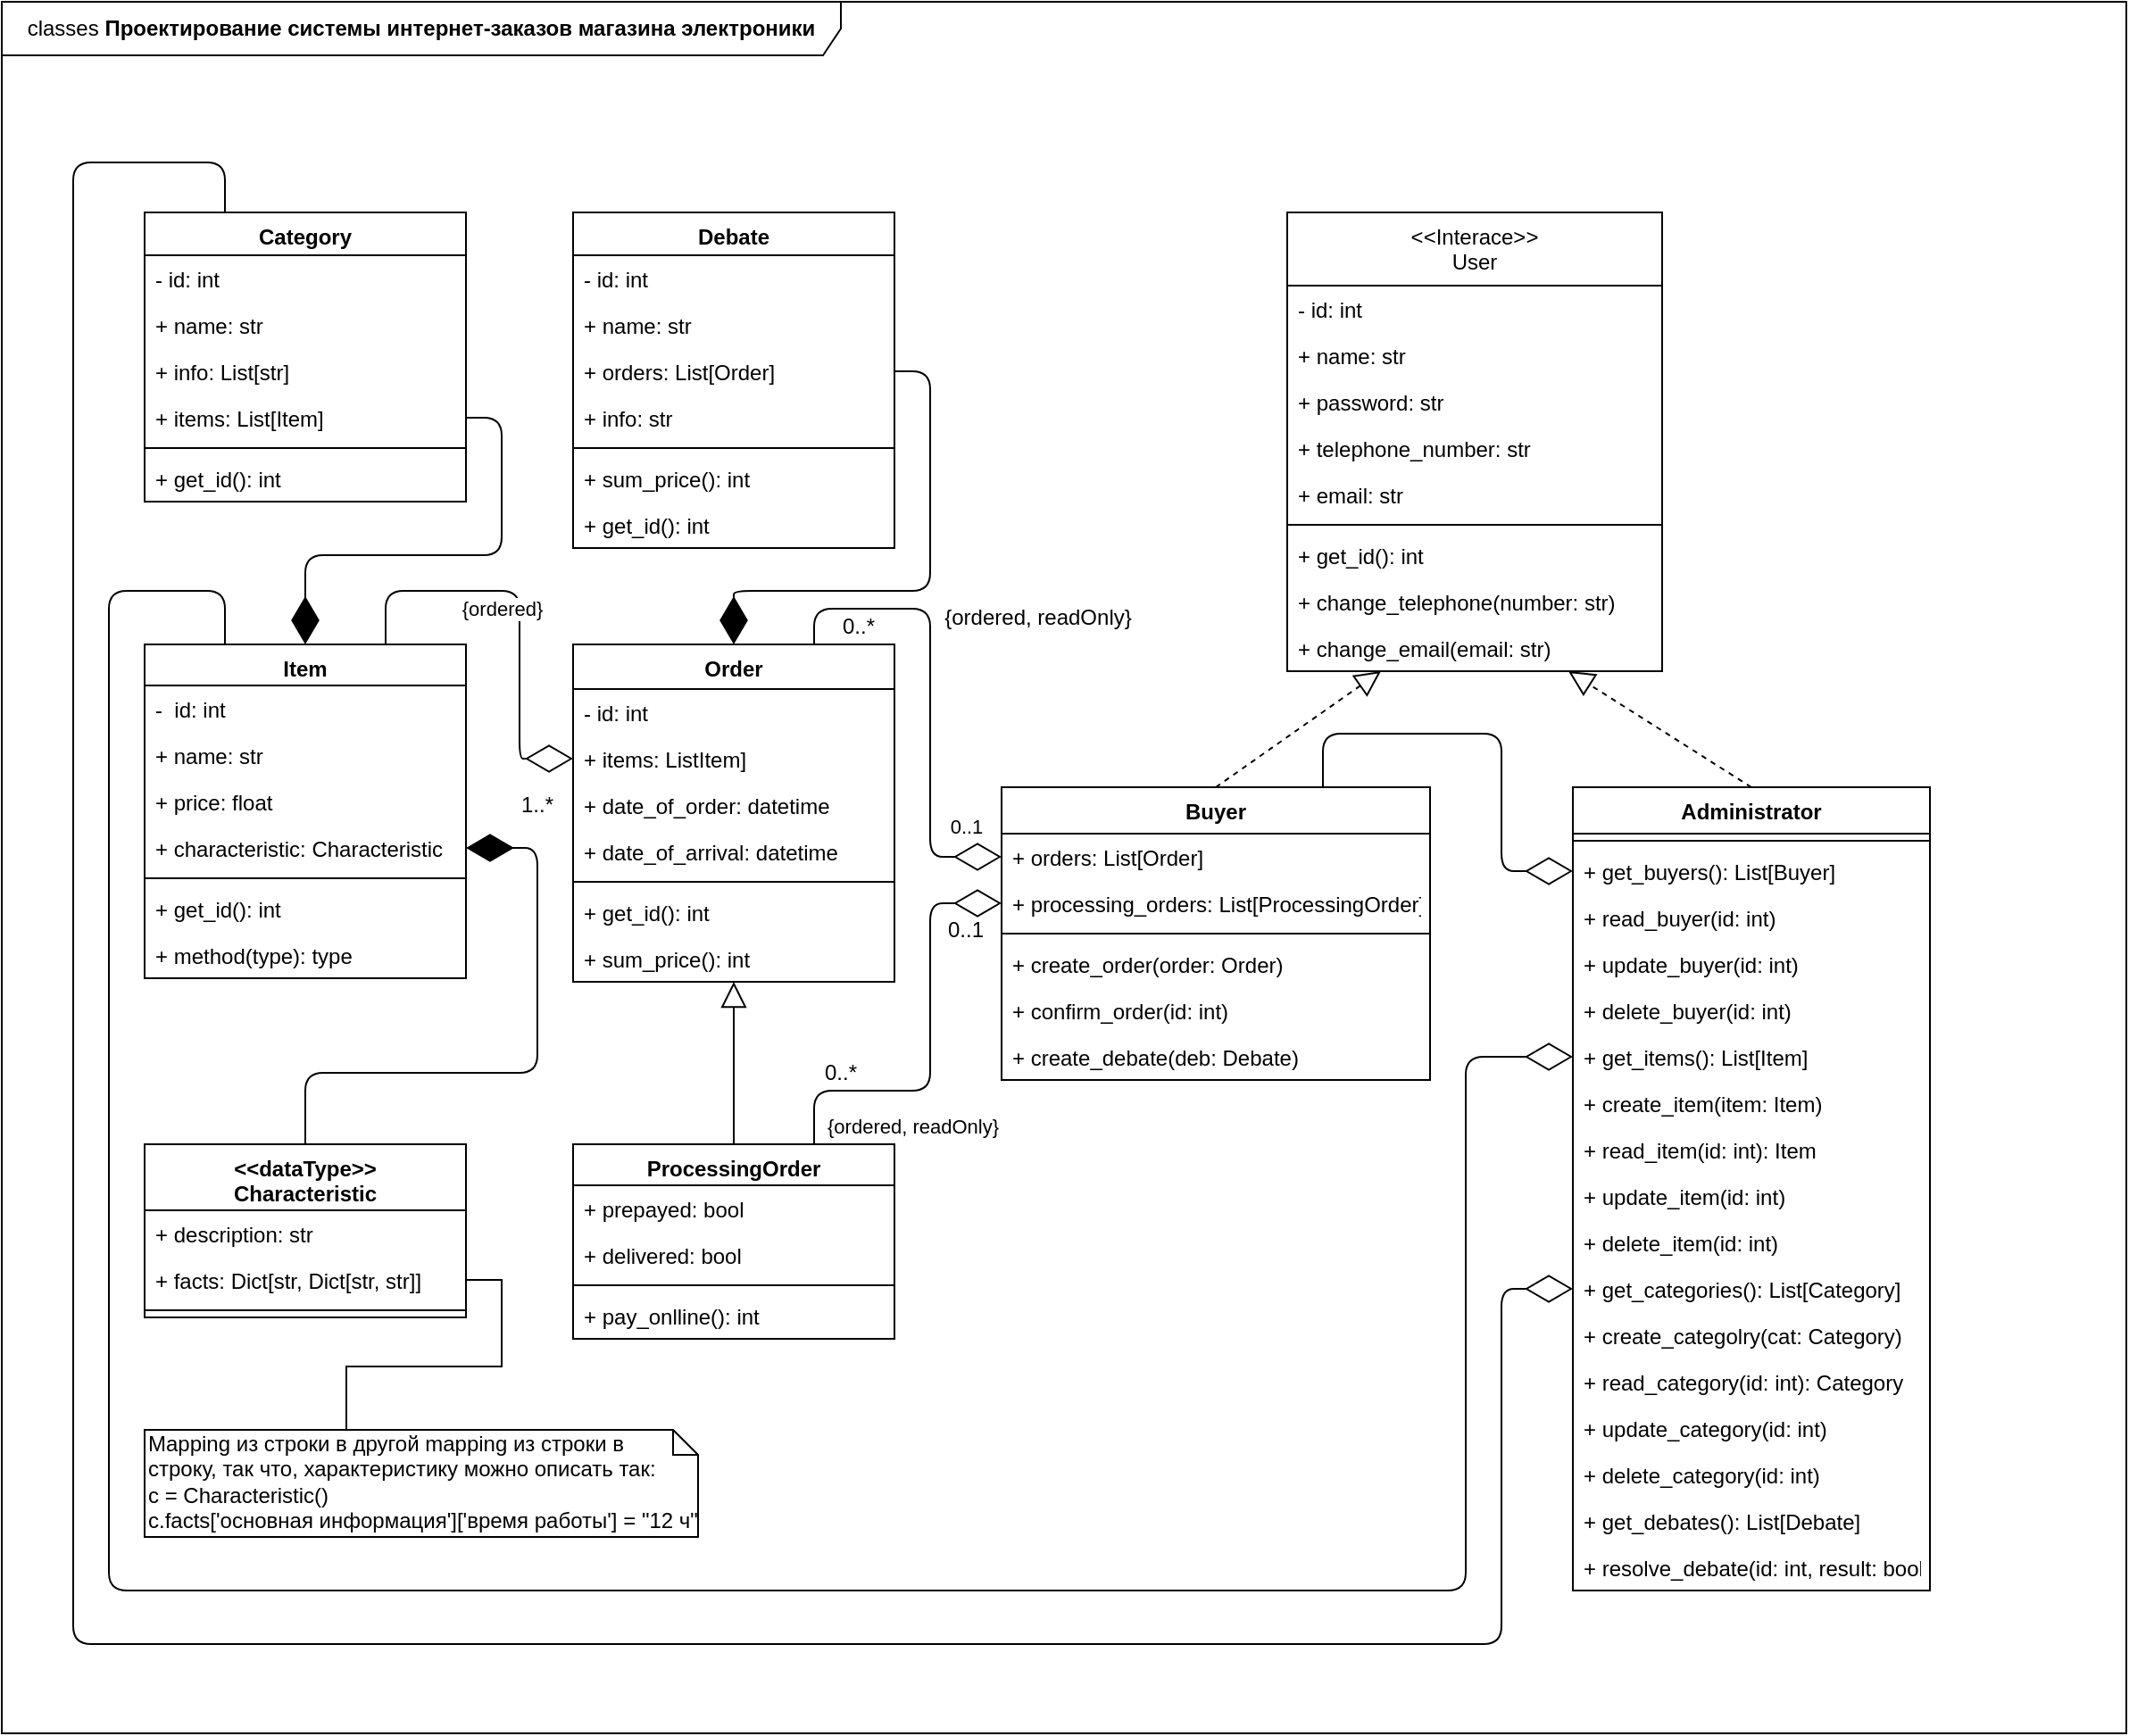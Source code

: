 <mxfile version="12.8.1" type="github">
  <diagram id="7VpvIhueV3ilVMoM20PL" name="Page-1">
    <mxGraphModel dx="824" dy="461" grid="1" gridSize="10" guides="1" tooltips="1" connect="1" arrows="1" fold="1" page="1" pageScale="1" pageWidth="850" pageHeight="1100" math="0" shadow="0">
      <root>
        <mxCell id="0" />
        <mxCell id="1" parent="0" />
        <mxCell id="_wDIAisPJdzkH9Y9Z4WT-5" value="classes &lt;b&gt;Проектирование системы интернет-заказов магазина электроники&lt;/b&gt;" style="shape=umlFrame;whiteSpace=wrap;html=1;width=470;height=30;" parent="1" vertex="1">
          <mxGeometry width="1190" height="970" as="geometry" />
        </mxCell>
        <mxCell id="_wDIAisPJdzkH9Y9Z4WT-1" value="Item" style="swimlane;fontStyle=1;align=center;verticalAlign=top;childLayout=stackLayout;horizontal=1;startSize=23;horizontalStack=0;resizeParent=1;resizeParentMax=0;resizeLast=0;collapsible=1;marginBottom=0;" parent="1" vertex="1">
          <mxGeometry x="80" y="360" width="180" height="187" as="geometry" />
        </mxCell>
        <mxCell id="_wDIAisPJdzkH9Y9Z4WT-14" value="-  id: int" style="text;strokeColor=none;fillColor=none;align=left;verticalAlign=top;spacingLeft=4;spacingRight=4;overflow=hidden;rotatable=0;points=[[0,0.5],[1,0.5]];portConstraint=eastwest;" parent="_wDIAisPJdzkH9Y9Z4WT-1" vertex="1">
          <mxGeometry y="23" width="180" height="26" as="geometry" />
        </mxCell>
        <mxCell id="_wDIAisPJdzkH9Y9Z4WT-2" value="+ name: str" style="text;strokeColor=none;fillColor=none;align=left;verticalAlign=top;spacingLeft=4;spacingRight=4;overflow=hidden;rotatable=0;points=[[0,0.5],[1,0.5]];portConstraint=eastwest;" parent="_wDIAisPJdzkH9Y9Z4WT-1" vertex="1">
          <mxGeometry y="49" width="180" height="26" as="geometry" />
        </mxCell>
        <mxCell id="_wDIAisPJdzkH9Y9Z4WT-6" value="+ price: float" style="text;strokeColor=none;fillColor=none;align=left;verticalAlign=top;spacingLeft=4;spacingRight=4;overflow=hidden;rotatable=0;points=[[0,0.5],[1,0.5]];portConstraint=eastwest;" parent="_wDIAisPJdzkH9Y9Z4WT-1" vertex="1">
          <mxGeometry y="75" width="180" height="26" as="geometry" />
        </mxCell>
        <mxCell id="_wDIAisPJdzkH9Y9Z4WT-7" value="+ characteristic: Characteristic" style="text;strokeColor=none;fillColor=none;align=left;verticalAlign=top;spacingLeft=4;spacingRight=4;overflow=hidden;rotatable=0;points=[[0,0.5],[1,0.5]];portConstraint=eastwest;" parent="_wDIAisPJdzkH9Y9Z4WT-1" vertex="1">
          <mxGeometry y="101" width="180" height="26" as="geometry" />
        </mxCell>
        <mxCell id="_wDIAisPJdzkH9Y9Z4WT-3" value="" style="line;strokeWidth=1;fillColor=none;align=left;verticalAlign=middle;spacingTop=-1;spacingLeft=3;spacingRight=3;rotatable=0;labelPosition=right;points=[];portConstraint=eastwest;" parent="_wDIAisPJdzkH9Y9Z4WT-1" vertex="1">
          <mxGeometry y="127" width="180" height="8" as="geometry" />
        </mxCell>
        <mxCell id="AqnYTcgwSNKYMv5zJtwy-12" value="+ get_id(): int" style="text;strokeColor=none;fillColor=none;align=left;verticalAlign=top;spacingLeft=4;spacingRight=4;overflow=hidden;rotatable=0;points=[[0,0.5],[1,0.5]];portConstraint=eastwest;" parent="_wDIAisPJdzkH9Y9Z4WT-1" vertex="1">
          <mxGeometry y="135" width="180" height="26" as="geometry" />
        </mxCell>
        <mxCell id="_wDIAisPJdzkH9Y9Z4WT-4" value="+ method(type): type" style="text;strokeColor=none;fillColor=none;align=left;verticalAlign=top;spacingLeft=4;spacingRight=4;overflow=hidden;rotatable=0;points=[[0,0.5],[1,0.5]];portConstraint=eastwest;" parent="_wDIAisPJdzkH9Y9Z4WT-1" vertex="1">
          <mxGeometry y="161" width="180" height="26" as="geometry" />
        </mxCell>
        <mxCell id="_wDIAisPJdzkH9Y9Z4WT-8" value="ProcessingOrder" style="swimlane;fontStyle=1;align=center;verticalAlign=top;childLayout=stackLayout;horizontal=1;startSize=23;horizontalStack=0;resizeParent=1;resizeParentMax=0;resizeLast=0;collapsible=1;marginBottom=0;" parent="1" vertex="1">
          <mxGeometry x="320" y="640" width="180" height="109" as="geometry" />
        </mxCell>
        <mxCell id="_wDIAisPJdzkH9Y9Z4WT-43" value="+ prepayed: bool" style="text;strokeColor=none;fillColor=none;align=left;verticalAlign=top;spacingLeft=4;spacingRight=4;overflow=hidden;rotatable=0;points=[[0,0.5],[1,0.5]];portConstraint=eastwest;" parent="_wDIAisPJdzkH9Y9Z4WT-8" vertex="1">
          <mxGeometry y="23" width="180" height="26" as="geometry" />
        </mxCell>
        <mxCell id="AqnYTcgwSNKYMv5zJtwy-37" value="+ delivered: bool" style="text;strokeColor=none;fillColor=none;align=left;verticalAlign=top;spacingLeft=4;spacingRight=4;overflow=hidden;rotatable=0;points=[[0,0.5],[1,0.5]];portConstraint=eastwest;" parent="_wDIAisPJdzkH9Y9Z4WT-8" vertex="1">
          <mxGeometry y="49" width="180" height="26" as="geometry" />
        </mxCell>
        <mxCell id="_wDIAisPJdzkH9Y9Z4WT-12" value="" style="line;strokeWidth=1;fillColor=none;align=left;verticalAlign=middle;spacingTop=-1;spacingLeft=3;spacingRight=3;rotatable=0;labelPosition=right;points=[];portConstraint=eastwest;" parent="_wDIAisPJdzkH9Y9Z4WT-8" vertex="1">
          <mxGeometry y="75" width="180" height="8" as="geometry" />
        </mxCell>
        <mxCell id="_wDIAisPJdzkH9Y9Z4WT-13" value="+ pay_onlline(): int" style="text;strokeColor=none;fillColor=none;align=left;verticalAlign=top;spacingLeft=4;spacingRight=4;overflow=hidden;rotatable=0;points=[[0,0.5],[1,0.5]];portConstraint=eastwest;" parent="_wDIAisPJdzkH9Y9Z4WT-8" vertex="1">
          <mxGeometry y="83" width="180" height="26" as="geometry" />
        </mxCell>
        <mxCell id="_wDIAisPJdzkH9Y9Z4WT-23" value="Buyer" style="swimlane;fontStyle=1;align=center;verticalAlign=top;childLayout=stackLayout;horizontal=1;startSize=26;horizontalStack=0;resizeParent=1;resizeParentMax=0;resizeLast=0;collapsible=1;marginBottom=0;" parent="1" vertex="1">
          <mxGeometry x="560" y="440" width="240" height="164" as="geometry" />
        </mxCell>
        <mxCell id="_wDIAisPJdzkH9Y9Z4WT-53" value="+ orders: List[Order]" style="text;strokeColor=none;fillColor=none;align=left;verticalAlign=top;spacingLeft=4;spacingRight=4;overflow=hidden;rotatable=0;points=[[0,0.5],[1,0.5]];portConstraint=eastwest;" parent="_wDIAisPJdzkH9Y9Z4WT-23" vertex="1">
          <mxGeometry y="26" width="240" height="26" as="geometry" />
        </mxCell>
        <mxCell id="_wDIAisPJdzkH9Y9Z4WT-54" value="+ processing_orders: List[ProcessingOrder]" style="text;strokeColor=none;fillColor=none;align=left;verticalAlign=top;spacingLeft=4;spacingRight=4;overflow=hidden;rotatable=0;points=[[0,0.5],[1,0.5]];portConstraint=eastwest;" parent="_wDIAisPJdzkH9Y9Z4WT-23" vertex="1">
          <mxGeometry y="52" width="240" height="26" as="geometry" />
        </mxCell>
        <mxCell id="_wDIAisPJdzkH9Y9Z4WT-26" value="" style="line;strokeWidth=1;fillColor=none;align=left;verticalAlign=middle;spacingTop=-1;spacingLeft=3;spacingRight=3;rotatable=0;labelPosition=right;points=[];portConstraint=eastwest;" parent="_wDIAisPJdzkH9Y9Z4WT-23" vertex="1">
          <mxGeometry y="78" width="240" height="8" as="geometry" />
        </mxCell>
        <mxCell id="MJZ8N0tbwqNB8fmqcphT-51" value="+ create_order(order: Order)" style="text;strokeColor=none;fillColor=none;align=left;verticalAlign=top;spacingLeft=4;spacingRight=4;overflow=hidden;rotatable=0;points=[[0,0.5],[1,0.5]];portConstraint=eastwest;" vertex="1" parent="_wDIAisPJdzkH9Y9Z4WT-23">
          <mxGeometry y="86" width="240" height="26" as="geometry" />
        </mxCell>
        <mxCell id="AqnYTcgwSNKYMv5zJtwy-16" value="+ confirm_order(id: int)" style="text;strokeColor=none;fillColor=none;align=left;verticalAlign=top;spacingLeft=4;spacingRight=4;overflow=hidden;rotatable=0;points=[[0,0.5],[1,0.5]];portConstraint=eastwest;" parent="_wDIAisPJdzkH9Y9Z4WT-23" vertex="1">
          <mxGeometry y="112" width="240" height="26" as="geometry" />
        </mxCell>
        <mxCell id="AqnYTcgwSNKYMv5zJtwy-36" value="+ create_debate(deb: Debate)" style="text;strokeColor=none;fillColor=none;align=left;verticalAlign=top;spacingLeft=4;spacingRight=4;overflow=hidden;rotatable=0;points=[[0,0.5],[1,0.5]];portConstraint=eastwest;" parent="_wDIAisPJdzkH9Y9Z4WT-23" vertex="1">
          <mxGeometry y="138" width="240" height="26" as="geometry" />
        </mxCell>
        <mxCell id="_wDIAisPJdzkH9Y9Z4WT-30" value="Administrator" style="swimlane;fontStyle=1;align=center;verticalAlign=top;childLayout=stackLayout;horizontal=1;startSize=26;horizontalStack=0;resizeParent=1;resizeParentMax=0;resizeLast=0;collapsible=1;marginBottom=0;" parent="1" vertex="1">
          <mxGeometry x="880" y="440" width="200" height="450" as="geometry" />
        </mxCell>
        <mxCell id="_wDIAisPJdzkH9Y9Z4WT-35" value="" style="line;strokeWidth=1;fillColor=none;align=left;verticalAlign=middle;spacingTop=-1;spacingLeft=3;spacingRight=3;rotatable=0;labelPosition=right;points=[];portConstraint=eastwest;" parent="_wDIAisPJdzkH9Y9Z4WT-30" vertex="1">
          <mxGeometry y="26" width="200" height="8" as="geometry" />
        </mxCell>
        <mxCell id="AqnYTcgwSNKYMv5zJtwy-30" value="+ get_buyers(): List[Buyer]" style="text;strokeColor=none;fillColor=none;align=left;verticalAlign=top;spacingLeft=4;spacingRight=4;overflow=hidden;rotatable=0;points=[[0,0.5],[1,0.5]];portConstraint=eastwest;" parent="_wDIAisPJdzkH9Y9Z4WT-30" vertex="1">
          <mxGeometry y="34" width="200" height="26" as="geometry" />
        </mxCell>
        <mxCell id="AqnYTcgwSNKYMv5zJtwy-29" value="+ read_buyer(id: int)" style="text;strokeColor=none;fillColor=none;align=left;verticalAlign=top;spacingLeft=4;spacingRight=4;overflow=hidden;rotatable=0;points=[[0,0.5],[1,0.5]];portConstraint=eastwest;" parent="_wDIAisPJdzkH9Y9Z4WT-30" vertex="1">
          <mxGeometry y="60" width="200" height="26" as="geometry" />
        </mxCell>
        <mxCell id="AqnYTcgwSNKYMv5zJtwy-27" value="+ update_buyer(id: int)" style="text;strokeColor=none;fillColor=none;align=left;verticalAlign=top;spacingLeft=4;spacingRight=4;overflow=hidden;rotatable=0;points=[[0,0.5],[1,0.5]];portConstraint=eastwest;" parent="_wDIAisPJdzkH9Y9Z4WT-30" vertex="1">
          <mxGeometry y="86" width="200" height="26" as="geometry" />
        </mxCell>
        <mxCell id="AqnYTcgwSNKYMv5zJtwy-28" value="+ delete_buyer(id: int)" style="text;strokeColor=none;fillColor=none;align=left;verticalAlign=top;spacingLeft=4;spacingRight=4;overflow=hidden;rotatable=0;points=[[0,0.5],[1,0.5]];portConstraint=eastwest;" parent="_wDIAisPJdzkH9Y9Z4WT-30" vertex="1">
          <mxGeometry y="112" width="200" height="26" as="geometry" />
        </mxCell>
        <mxCell id="AqnYTcgwSNKYMv5zJtwy-34" value="+ get_items(): List[Item]" style="text;strokeColor=none;fillColor=none;align=left;verticalAlign=top;spacingLeft=4;spacingRight=4;overflow=hidden;rotatable=0;points=[[0,0.5],[1,0.5]];portConstraint=eastwest;" parent="_wDIAisPJdzkH9Y9Z4WT-30" vertex="1">
          <mxGeometry y="138" width="200" height="26" as="geometry" />
        </mxCell>
        <mxCell id="_wDIAisPJdzkH9Y9Z4WT-36" value="+ create_item(item: Item)" style="text;strokeColor=none;fillColor=none;align=left;verticalAlign=top;spacingLeft=4;spacingRight=4;overflow=hidden;rotatable=0;points=[[0,0.5],[1,0.5]];portConstraint=eastwest;" parent="_wDIAisPJdzkH9Y9Z4WT-30" vertex="1">
          <mxGeometry y="164" width="200" height="26" as="geometry" />
        </mxCell>
        <mxCell id="_wDIAisPJdzkH9Y9Z4WT-37" value="+ read_item(id: int): Item" style="text;strokeColor=none;fillColor=none;align=left;verticalAlign=top;spacingLeft=4;spacingRight=4;overflow=hidden;rotatable=0;points=[[0,0.5],[1,0.5]];portConstraint=eastwest;" parent="_wDIAisPJdzkH9Y9Z4WT-30" vertex="1">
          <mxGeometry y="190" width="200" height="26" as="geometry" />
        </mxCell>
        <mxCell id="_wDIAisPJdzkH9Y9Z4WT-79" value="+ update_item(id: int)" style="text;strokeColor=none;fillColor=none;align=left;verticalAlign=top;spacingLeft=4;spacingRight=4;overflow=hidden;rotatable=0;points=[[0,0.5],[1,0.5]];portConstraint=eastwest;" parent="_wDIAisPJdzkH9Y9Z4WT-30" vertex="1">
          <mxGeometry y="216" width="200" height="26" as="geometry" />
        </mxCell>
        <mxCell id="_wDIAisPJdzkH9Y9Z4WT-80" value="+ delete_item(id: int)" style="text;strokeColor=none;fillColor=none;align=left;verticalAlign=top;spacingLeft=4;spacingRight=4;overflow=hidden;rotatable=0;points=[[0,0.5],[1,0.5]];portConstraint=eastwest;" parent="_wDIAisPJdzkH9Y9Z4WT-30" vertex="1">
          <mxGeometry y="242" width="200" height="26" as="geometry" />
        </mxCell>
        <mxCell id="AqnYTcgwSNKYMv5zJtwy-35" value="+ get_categories(): List[Category]" style="text;strokeColor=none;fillColor=none;align=left;verticalAlign=top;spacingLeft=4;spacingRight=4;overflow=hidden;rotatable=0;points=[[0,0.5],[1,0.5]];portConstraint=eastwest;" parent="_wDIAisPJdzkH9Y9Z4WT-30" vertex="1">
          <mxGeometry y="268" width="200" height="26" as="geometry" />
        </mxCell>
        <mxCell id="_wDIAisPJdzkH9Y9Z4WT-77" value="+ create_categolry(cat: Category)" style="text;strokeColor=none;fillColor=none;align=left;verticalAlign=top;spacingLeft=4;spacingRight=4;overflow=hidden;rotatable=0;points=[[0,0.5],[1,0.5]];portConstraint=eastwest;" parent="_wDIAisPJdzkH9Y9Z4WT-30" vertex="1">
          <mxGeometry y="294" width="200" height="26" as="geometry" />
        </mxCell>
        <mxCell id="_wDIAisPJdzkH9Y9Z4WT-78" value="+ read_category(id: int): Category" style="text;strokeColor=none;fillColor=none;align=left;verticalAlign=top;spacingLeft=4;spacingRight=4;overflow=hidden;rotatable=0;points=[[0,0.5],[1,0.5]];portConstraint=eastwest;" parent="_wDIAisPJdzkH9Y9Z4WT-30" vertex="1">
          <mxGeometry y="320" width="200" height="26" as="geometry" />
        </mxCell>
        <mxCell id="_wDIAisPJdzkH9Y9Z4WT-71" value="+ update_category(id: int)" style="text;strokeColor=none;fillColor=none;align=left;verticalAlign=top;spacingLeft=4;spacingRight=4;overflow=hidden;rotatable=0;points=[[0,0.5],[1,0.5]];portConstraint=eastwest;" parent="_wDIAisPJdzkH9Y9Z4WT-30" vertex="1">
          <mxGeometry y="346" width="200" height="26" as="geometry" />
        </mxCell>
        <mxCell id="_wDIAisPJdzkH9Y9Z4WT-72" value="+ delete_category(id: int)" style="text;strokeColor=none;fillColor=none;align=left;verticalAlign=top;spacingLeft=4;spacingRight=4;overflow=hidden;rotatable=0;points=[[0,0.5],[1,0.5]];portConstraint=eastwest;" parent="_wDIAisPJdzkH9Y9Z4WT-30" vertex="1">
          <mxGeometry y="372" width="200" height="26" as="geometry" />
        </mxCell>
        <mxCell id="AqnYTcgwSNKYMv5zJtwy-18" value="+ get_debates(): List[Debate]" style="text;strokeColor=none;fillColor=none;align=left;verticalAlign=top;spacingLeft=4;spacingRight=4;overflow=hidden;rotatable=0;points=[[0,0.5],[1,0.5]];portConstraint=eastwest;" parent="_wDIAisPJdzkH9Y9Z4WT-30" vertex="1">
          <mxGeometry y="398" width="200" height="26" as="geometry" />
        </mxCell>
        <mxCell id="AqnYTcgwSNKYMv5zJtwy-17" value="+ resolve_debate(id: int, result: bool)" style="text;strokeColor=none;fillColor=none;align=left;verticalAlign=top;spacingLeft=4;spacingRight=4;overflow=hidden;rotatable=0;points=[[0,0.5],[1,0.5]];portConstraint=eastwest;" parent="_wDIAisPJdzkH9Y9Z4WT-30" vertex="1">
          <mxGeometry y="424" width="200" height="26" as="geometry" />
        </mxCell>
        <mxCell id="_wDIAisPJdzkH9Y9Z4WT-55" value="Order" style="swimlane;fontStyle=1;align=center;verticalAlign=top;childLayout=stackLayout;horizontal=1;startSize=25;horizontalStack=0;resizeParent=1;resizeParentMax=0;resizeLast=0;collapsible=1;marginBottom=0;" parent="1" vertex="1">
          <mxGeometry x="320" y="360" width="180" height="189" as="geometry" />
        </mxCell>
        <mxCell id="_wDIAisPJdzkH9Y9Z4WT-56" value="- id: int" style="text;strokeColor=none;fillColor=none;align=left;verticalAlign=top;spacingLeft=4;spacingRight=4;overflow=hidden;rotatable=0;points=[[0,0.5],[1,0.5]];portConstraint=eastwest;" parent="_wDIAisPJdzkH9Y9Z4WT-55" vertex="1">
          <mxGeometry y="25" width="180" height="26" as="geometry" />
        </mxCell>
        <mxCell id="_wDIAisPJdzkH9Y9Z4WT-57" value="+ items: ListItem]" style="text;strokeColor=none;fillColor=none;align=left;verticalAlign=top;spacingLeft=4;spacingRight=4;overflow=hidden;rotatable=0;points=[[0,0.5],[1,0.5]];portConstraint=eastwest;" parent="_wDIAisPJdzkH9Y9Z4WT-55" vertex="1">
          <mxGeometry y="51" width="180" height="26" as="geometry" />
        </mxCell>
        <mxCell id="_wDIAisPJdzkH9Y9Z4WT-58" value="+ date_of_order: datetime" style="text;strokeColor=none;fillColor=none;align=left;verticalAlign=top;spacingLeft=4;spacingRight=4;overflow=hidden;rotatable=0;points=[[0,0.5],[1,0.5]];portConstraint=eastwest;" parent="_wDIAisPJdzkH9Y9Z4WT-55" vertex="1">
          <mxGeometry y="77" width="180" height="26" as="geometry" />
        </mxCell>
        <mxCell id="_wDIAisPJdzkH9Y9Z4WT-61" value="+ date_of_arrival: datetime" style="text;strokeColor=none;fillColor=none;align=left;verticalAlign=top;spacingLeft=4;spacingRight=4;overflow=hidden;rotatable=0;points=[[0,0.5],[1,0.5]];portConstraint=eastwest;" parent="_wDIAisPJdzkH9Y9Z4WT-55" vertex="1">
          <mxGeometry y="103" width="180" height="26" as="geometry" />
        </mxCell>
        <mxCell id="_wDIAisPJdzkH9Y9Z4WT-59" value="" style="line;strokeWidth=1;fillColor=none;align=left;verticalAlign=middle;spacingTop=-1;spacingLeft=3;spacingRight=3;rotatable=0;labelPosition=right;points=[];portConstraint=eastwest;" parent="_wDIAisPJdzkH9Y9Z4WT-55" vertex="1">
          <mxGeometry y="129" width="180" height="8" as="geometry" />
        </mxCell>
        <mxCell id="AqnYTcgwSNKYMv5zJtwy-13" value="+ get_id(): int" style="text;strokeColor=none;fillColor=none;align=left;verticalAlign=top;spacingLeft=4;spacingRight=4;overflow=hidden;rotatable=0;points=[[0,0.5],[1,0.5]];portConstraint=eastwest;" parent="_wDIAisPJdzkH9Y9Z4WT-55" vertex="1">
          <mxGeometry y="137" width="180" height="26" as="geometry" />
        </mxCell>
        <mxCell id="_wDIAisPJdzkH9Y9Z4WT-60" value="+ sum_price(): int" style="text;strokeColor=none;fillColor=none;align=left;verticalAlign=top;spacingLeft=4;spacingRight=4;overflow=hidden;rotatable=0;points=[[0,0.5],[1,0.5]];portConstraint=eastwest;" parent="_wDIAisPJdzkH9Y9Z4WT-55" vertex="1">
          <mxGeometry y="163" width="180" height="26" as="geometry" />
        </mxCell>
        <mxCell id="_wDIAisPJdzkH9Y9Z4WT-67" value="&lt;&lt;Interace&gt;&gt;&#xa;User" style="swimlane;fontStyle=0;align=center;verticalAlign=top;childLayout=stackLayout;horizontal=1;startSize=41;horizontalStack=0;resizeParent=1;resizeParentMax=0;resizeLast=0;collapsible=1;marginBottom=0;" parent="1" vertex="1">
          <mxGeometry x="720" y="118" width="210" height="257" as="geometry" />
        </mxCell>
        <mxCell id="_wDIAisPJdzkH9Y9Z4WT-24" value="- id: int" style="text;strokeColor=none;fillColor=none;align=left;verticalAlign=top;spacingLeft=4;spacingRight=4;overflow=hidden;rotatable=0;points=[[0,0.5],[1,0.5]];portConstraint=eastwest;" parent="_wDIAisPJdzkH9Y9Z4WT-67" vertex="1">
          <mxGeometry y="41" width="210" height="26" as="geometry" />
        </mxCell>
        <mxCell id="_wDIAisPJdzkH9Y9Z4WT-25" value="+ name: str" style="text;strokeColor=none;fillColor=none;align=left;verticalAlign=top;spacingLeft=4;spacingRight=4;overflow=hidden;rotatable=0;points=[[0,0.5],[1,0.5]];portConstraint=eastwest;" parent="_wDIAisPJdzkH9Y9Z4WT-67" vertex="1">
          <mxGeometry y="67" width="210" height="26" as="geometry" />
        </mxCell>
        <mxCell id="_wDIAisPJdzkH9Y9Z4WT-28" value="+ password: str" style="text;strokeColor=none;fillColor=none;align=left;verticalAlign=top;spacingLeft=4;spacingRight=4;overflow=hidden;rotatable=0;points=[[0,0.5],[1,0.5]];portConstraint=eastwest;" parent="_wDIAisPJdzkH9Y9Z4WT-67" vertex="1">
          <mxGeometry y="93" width="210" height="26" as="geometry" />
        </mxCell>
        <mxCell id="AqnYTcgwSNKYMv5zJtwy-31" value="+ telephone_number: str" style="text;strokeColor=none;fillColor=none;align=left;verticalAlign=top;spacingLeft=4;spacingRight=4;overflow=hidden;rotatable=0;points=[[0,0.5],[1,0.5]];portConstraint=eastwest;" parent="_wDIAisPJdzkH9Y9Z4WT-67" vertex="1">
          <mxGeometry y="119" width="210" height="26" as="geometry" />
        </mxCell>
        <mxCell id="_wDIAisPJdzkH9Y9Z4WT-34" value="+ email: str" style="text;strokeColor=none;fillColor=none;align=left;verticalAlign=top;spacingLeft=4;spacingRight=4;overflow=hidden;rotatable=0;points=[[0,0.5],[1,0.5]];portConstraint=eastwest;" parent="_wDIAisPJdzkH9Y9Z4WT-67" vertex="1">
          <mxGeometry y="145" width="210" height="26" as="geometry" />
        </mxCell>
        <mxCell id="_wDIAisPJdzkH9Y9Z4WT-69" value="" style="line;strokeWidth=1;fillColor=none;align=left;verticalAlign=middle;spacingTop=-1;spacingLeft=3;spacingRight=3;rotatable=0;labelPosition=right;points=[];portConstraint=eastwest;" parent="_wDIAisPJdzkH9Y9Z4WT-67" vertex="1">
          <mxGeometry y="171" width="210" height="8" as="geometry" />
        </mxCell>
        <mxCell id="AqnYTcgwSNKYMv5zJtwy-14" value="+ get_id(): int" style="text;strokeColor=none;fillColor=none;align=left;verticalAlign=top;spacingLeft=4;spacingRight=4;overflow=hidden;rotatable=0;points=[[0,0.5],[1,0.5]];portConstraint=eastwest;" parent="_wDIAisPJdzkH9Y9Z4WT-67" vertex="1">
          <mxGeometry y="179" width="210" height="26" as="geometry" />
        </mxCell>
        <mxCell id="_wDIAisPJdzkH9Y9Z4WT-70" value="+ change_telephone(number: str)" style="text;strokeColor=none;fillColor=none;align=left;verticalAlign=top;spacingLeft=4;spacingRight=4;overflow=hidden;rotatable=0;points=[[0,0.5],[1,0.5]];portConstraint=eastwest;" parent="_wDIAisPJdzkH9Y9Z4WT-67" vertex="1">
          <mxGeometry y="205" width="210" height="26" as="geometry" />
        </mxCell>
        <mxCell id="AqnYTcgwSNKYMv5zJtwy-32" value="+ change_email(email: str)" style="text;strokeColor=none;fillColor=none;align=left;verticalAlign=top;spacingLeft=4;spacingRight=4;overflow=hidden;rotatable=0;points=[[0,0.5],[1,0.5]];portConstraint=eastwest;" parent="_wDIAisPJdzkH9Y9Z4WT-67" vertex="1">
          <mxGeometry y="231" width="210" height="26" as="geometry" />
        </mxCell>
        <mxCell id="_wDIAisPJdzkH9Y9Z4WT-81" value="&lt;&lt;dataType&gt;&gt;&#xa;Characteristic" style="swimlane;fontStyle=1;align=center;verticalAlign=top;childLayout=stackLayout;horizontal=1;startSize=37;horizontalStack=0;resizeParent=1;resizeParentMax=0;resizeLast=0;collapsible=1;marginBottom=0;" parent="1" vertex="1">
          <mxGeometry x="80" y="640" width="180" height="97" as="geometry" />
        </mxCell>
        <mxCell id="_wDIAisPJdzkH9Y9Z4WT-82" value="+ description: str" style="text;strokeColor=none;fillColor=none;align=left;verticalAlign=top;spacingLeft=4;spacingRight=4;overflow=hidden;rotatable=0;points=[[0,0.5],[1,0.5]];portConstraint=eastwest;" parent="_wDIAisPJdzkH9Y9Z4WT-81" vertex="1">
          <mxGeometry y="37" width="180" height="26" as="geometry" />
        </mxCell>
        <mxCell id="AqnYTcgwSNKYMv5zJtwy-2" value="+ facts: Dict[str, Dict[str, str]]" style="text;strokeColor=none;fillColor=none;align=left;verticalAlign=top;spacingLeft=4;spacingRight=4;overflow=hidden;rotatable=0;points=[[0,0.5],[1,0.5]];portConstraint=eastwest;" parent="_wDIAisPJdzkH9Y9Z4WT-81" vertex="1">
          <mxGeometry y="63" width="180" height="26" as="geometry" />
        </mxCell>
        <mxCell id="_wDIAisPJdzkH9Y9Z4WT-83" value="" style="line;strokeWidth=1;fillColor=none;align=left;verticalAlign=middle;spacingTop=-1;spacingLeft=3;spacingRight=3;rotatable=0;labelPosition=right;points=[];portConstraint=eastwest;" parent="_wDIAisPJdzkH9Y9Z4WT-81" vertex="1">
          <mxGeometry y="89" width="180" height="8" as="geometry" />
        </mxCell>
        <mxCell id="AqnYTcgwSNKYMv5zJtwy-5" value="Category" style="swimlane;fontStyle=1;align=center;verticalAlign=top;childLayout=stackLayout;horizontal=1;startSize=24;horizontalStack=0;resizeParent=1;resizeParentMax=0;resizeLast=0;collapsible=1;marginBottom=0;" parent="1" vertex="1">
          <mxGeometry x="80" y="118" width="180" height="162" as="geometry" />
        </mxCell>
        <mxCell id="AqnYTcgwSNKYMv5zJtwy-6" value="- id: int" style="text;strokeColor=none;fillColor=none;align=left;verticalAlign=top;spacingLeft=4;spacingRight=4;overflow=hidden;rotatable=0;points=[[0,0.5],[1,0.5]];portConstraint=eastwest;" parent="AqnYTcgwSNKYMv5zJtwy-5" vertex="1">
          <mxGeometry y="24" width="180" height="26" as="geometry" />
        </mxCell>
        <mxCell id="AqnYTcgwSNKYMv5zJtwy-7" value="+ name: str" style="text;strokeColor=none;fillColor=none;align=left;verticalAlign=top;spacingLeft=4;spacingRight=4;overflow=hidden;rotatable=0;points=[[0,0.5],[1,0.5]];portConstraint=eastwest;" parent="AqnYTcgwSNKYMv5zJtwy-5" vertex="1">
          <mxGeometry y="50" width="180" height="26" as="geometry" />
        </mxCell>
        <mxCell id="AqnYTcgwSNKYMv5zJtwy-9" value="+ info: List[str]" style="text;strokeColor=none;fillColor=none;align=left;verticalAlign=top;spacingLeft=4;spacingRight=4;overflow=hidden;rotatable=0;points=[[0,0.5],[1,0.5]];portConstraint=eastwest;" parent="AqnYTcgwSNKYMv5zJtwy-5" vertex="1">
          <mxGeometry y="76" width="180" height="26" as="geometry" />
        </mxCell>
        <mxCell id="MJZ8N0tbwqNB8fmqcphT-25" value="+ items: List[Item]" style="text;strokeColor=none;fillColor=none;align=left;verticalAlign=top;spacingLeft=4;spacingRight=4;overflow=hidden;rotatable=0;points=[[0,0.5],[1,0.5]];portConstraint=eastwest;" vertex="1" parent="AqnYTcgwSNKYMv5zJtwy-5">
          <mxGeometry y="102" width="180" height="26" as="geometry" />
        </mxCell>
        <mxCell id="AqnYTcgwSNKYMv5zJtwy-10" value="" style="line;strokeWidth=1;fillColor=none;align=left;verticalAlign=middle;spacingTop=-1;spacingLeft=3;spacingRight=3;rotatable=0;labelPosition=right;points=[];portConstraint=eastwest;" parent="AqnYTcgwSNKYMv5zJtwy-5" vertex="1">
          <mxGeometry y="128" width="180" height="8" as="geometry" />
        </mxCell>
        <mxCell id="AqnYTcgwSNKYMv5zJtwy-11" value="+ get_id(): int" style="text;strokeColor=none;fillColor=none;align=left;verticalAlign=top;spacingLeft=4;spacingRight=4;overflow=hidden;rotatable=0;points=[[0,0.5],[1,0.5]];portConstraint=eastwest;" parent="AqnYTcgwSNKYMv5zJtwy-5" vertex="1">
          <mxGeometry y="136" width="180" height="26" as="geometry" />
        </mxCell>
        <mxCell id="AqnYTcgwSNKYMv5zJtwy-19" value="Debate" style="swimlane;fontStyle=1;align=center;verticalAlign=top;childLayout=stackLayout;horizontal=1;startSize=24;horizontalStack=0;resizeParent=1;resizeParentMax=0;resizeLast=0;collapsible=1;marginBottom=0;" parent="1" vertex="1">
          <mxGeometry x="320" y="118" width="180" height="188" as="geometry" />
        </mxCell>
        <mxCell id="AqnYTcgwSNKYMv5zJtwy-20" value="- id: int" style="text;strokeColor=none;fillColor=none;align=left;verticalAlign=top;spacingLeft=4;spacingRight=4;overflow=hidden;rotatable=0;points=[[0,0.5],[1,0.5]];portConstraint=eastwest;" parent="AqnYTcgwSNKYMv5zJtwy-19" vertex="1">
          <mxGeometry y="24" width="180" height="26" as="geometry" />
        </mxCell>
        <mxCell id="AqnYTcgwSNKYMv5zJtwy-21" value="+ name: str" style="text;strokeColor=none;fillColor=none;align=left;verticalAlign=top;spacingLeft=4;spacingRight=4;overflow=hidden;rotatable=0;points=[[0,0.5],[1,0.5]];portConstraint=eastwest;" parent="AqnYTcgwSNKYMv5zJtwy-19" vertex="1">
          <mxGeometry y="50" width="180" height="26" as="geometry" />
        </mxCell>
        <mxCell id="AqnYTcgwSNKYMv5zJtwy-26" value="+ orders: List[Order]" style="text;strokeColor=none;fillColor=none;align=left;verticalAlign=top;spacingLeft=4;spacingRight=4;overflow=hidden;rotatable=0;points=[[0,0.5],[1,0.5]];portConstraint=eastwest;" parent="AqnYTcgwSNKYMv5zJtwy-19" vertex="1">
          <mxGeometry y="76" width="180" height="26" as="geometry" />
        </mxCell>
        <mxCell id="AqnYTcgwSNKYMv5zJtwy-22" value="+ info: str" style="text;strokeColor=none;fillColor=none;align=left;verticalAlign=top;spacingLeft=4;spacingRight=4;overflow=hidden;rotatable=0;points=[[0,0.5],[1,0.5]];portConstraint=eastwest;" parent="AqnYTcgwSNKYMv5zJtwy-19" vertex="1">
          <mxGeometry y="102" width="180" height="26" as="geometry" />
        </mxCell>
        <mxCell id="AqnYTcgwSNKYMv5zJtwy-23" value="" style="line;strokeWidth=1;fillColor=none;align=left;verticalAlign=middle;spacingTop=-1;spacingLeft=3;spacingRight=3;rotatable=0;labelPosition=right;points=[];portConstraint=eastwest;" parent="AqnYTcgwSNKYMv5zJtwy-19" vertex="1">
          <mxGeometry y="128" width="180" height="8" as="geometry" />
        </mxCell>
        <mxCell id="AqnYTcgwSNKYMv5zJtwy-25" value="+ sum_price(): int" style="text;strokeColor=none;fillColor=none;align=left;verticalAlign=top;spacingLeft=4;spacingRight=4;overflow=hidden;rotatable=0;points=[[0,0.5],[1,0.5]];portConstraint=eastwest;" parent="AqnYTcgwSNKYMv5zJtwy-19" vertex="1">
          <mxGeometry y="136" width="180" height="26" as="geometry" />
        </mxCell>
        <mxCell id="AqnYTcgwSNKYMv5zJtwy-24" value="+ get_id(): int" style="text;strokeColor=none;fillColor=none;align=left;verticalAlign=top;spacingLeft=4;spacingRight=4;overflow=hidden;rotatable=0;points=[[0,0.5],[1,0.5]];portConstraint=eastwest;" parent="AqnYTcgwSNKYMv5zJtwy-19" vertex="1">
          <mxGeometry y="162" width="180" height="26" as="geometry" />
        </mxCell>
        <mxCell id="MJZ8N0tbwqNB8fmqcphT-3" value="Mapping из строки в другой mapping из строки в строку, так что, характеристику можно описать так:&lt;br&gt;&lt;div&gt;c = Characteristic()&lt;/div&gt;&lt;div&gt;c.facts[&#39;основная информация&#39;][&#39;время работы&#39;] = &quot;12 ч&quot;&lt;br&gt;&lt;/div&gt;" style="shape=note;whiteSpace=wrap;html=1;size=14;verticalAlign=top;align=left;spacingTop=-6;" vertex="1" parent="1">
          <mxGeometry x="80" y="800" width="310" height="60" as="geometry" />
        </mxCell>
        <mxCell id="MJZ8N0tbwqNB8fmqcphT-6" style="edgeStyle=orthogonalEdgeStyle;rounded=0;orthogonalLoop=1;jettySize=auto;html=1;exitX=1;exitY=0.5;exitDx=0;exitDy=0;entryX=0;entryY=0;entryDx=113;entryDy=0;entryPerimeter=0;endArrow=none;endFill=0;" edge="1" parent="1" source="AqnYTcgwSNKYMv5zJtwy-2" target="MJZ8N0tbwqNB8fmqcphT-3">
          <mxGeometry relative="1" as="geometry" />
        </mxCell>
        <mxCell id="MJZ8N0tbwqNB8fmqcphT-9" value="" style="endArrow=block;endFill=0;endSize=12;html=1;exitX=0.5;exitY=0;exitDx=0;exitDy=0;entryX=0.25;entryY=1;entryDx=0;entryDy=0;dashed=1;" edge="1" parent="1" source="_wDIAisPJdzkH9Y9Z4WT-23" target="_wDIAisPJdzkH9Y9Z4WT-67">
          <mxGeometry width="160" relative="1" as="geometry">
            <mxPoint x="640" y="400" as="sourcePoint" />
            <mxPoint x="800" y="400" as="targetPoint" />
          </mxGeometry>
        </mxCell>
        <mxCell id="MJZ8N0tbwqNB8fmqcphT-10" value="" style="endArrow=block;endFill=0;endSize=12;html=1;exitX=0.5;exitY=0;exitDx=0;exitDy=0;entryX=0.5;entryY=1;entryDx=0;entryDy=0;" edge="1" parent="1" source="_wDIAisPJdzkH9Y9Z4WT-8" target="_wDIAisPJdzkH9Y9Z4WT-55">
          <mxGeometry width="160" relative="1" as="geometry">
            <mxPoint x="530" y="330" as="sourcePoint" />
            <mxPoint x="690" y="330" as="targetPoint" />
          </mxGeometry>
        </mxCell>
        <mxCell id="MJZ8N0tbwqNB8fmqcphT-11" value="" style="endArrow=block;endFill=0;endSize=12;html=1;exitX=0.5;exitY=0;exitDx=0;exitDy=0;entryX=0.75;entryY=1;entryDx=0;entryDy=0;dashed=1;" edge="1" parent="1" source="_wDIAisPJdzkH9Y9Z4WT-30" target="_wDIAisPJdzkH9Y9Z4WT-67">
          <mxGeometry width="160" relative="1" as="geometry">
            <mxPoint x="690" y="450" as="sourcePoint" />
            <mxPoint x="772.5" y="370" as="targetPoint" />
          </mxGeometry>
        </mxCell>
        <mxCell id="MJZ8N0tbwqNB8fmqcphT-31" value="" style="endArrow=diamondThin;endFill=1;endSize=24;html=1;entryX=0.5;entryY=0;entryDx=0;entryDy=0;exitX=1;exitY=0.5;exitDx=0;exitDy=0;" edge="1" parent="1" source="AqnYTcgwSNKYMv5zJtwy-26" target="_wDIAisPJdzkH9Y9Z4WT-55">
          <mxGeometry width="160" relative="1" as="geometry">
            <mxPoint x="520" y="250" as="sourcePoint" />
            <mxPoint x="680" y="250" as="targetPoint" />
            <Array as="points">
              <mxPoint x="520" y="207" />
              <mxPoint x="520" y="330" />
              <mxPoint x="410" y="330" />
            </Array>
          </mxGeometry>
        </mxCell>
        <mxCell id="MJZ8N0tbwqNB8fmqcphT-32" value="" style="endArrow=diamondThin;endFill=1;endSize=24;html=1;entryX=0.5;entryY=0;entryDx=0;entryDy=0;exitX=1;exitY=0.5;exitDx=0;exitDy=0;" edge="1" parent="1" source="MJZ8N0tbwqNB8fmqcphT-25" target="_wDIAisPJdzkH9Y9Z4WT-1">
          <mxGeometry width="160" relative="1" as="geometry">
            <mxPoint x="510" y="231" as="sourcePoint" />
            <mxPoint x="420" y="370" as="targetPoint" />
            <Array as="points">
              <mxPoint x="280" y="233" />
              <mxPoint x="280" y="310" />
              <mxPoint x="170" y="310" />
            </Array>
          </mxGeometry>
        </mxCell>
        <mxCell id="MJZ8N0tbwqNB8fmqcphT-35" value="" style="endArrow=diamondThin;endFill=1;endSize=24;html=1;entryX=1;entryY=0.5;entryDx=0;entryDy=0;exitX=0.5;exitY=0;exitDx=0;exitDy=0;" edge="1" parent="1" source="_wDIAisPJdzkH9Y9Z4WT-81" target="_wDIAisPJdzkH9Y9Z4WT-7">
          <mxGeometry width="160" relative="1" as="geometry">
            <mxPoint x="310" y="600" as="sourcePoint" />
            <mxPoint x="150" y="600" as="targetPoint" />
            <Array as="points">
              <mxPoint x="170" y="600" />
              <mxPoint x="300" y="600" />
              <mxPoint x="300" y="474" />
            </Array>
          </mxGeometry>
        </mxCell>
        <mxCell id="MJZ8N0tbwqNB8fmqcphT-36" value="{ordered}" style="endArrow=diamondThin;endFill=0;endSize=24;html=1;entryX=0;entryY=0.5;entryDx=0;entryDy=0;exitX=0.75;exitY=0;exitDx=0;exitDy=0;" edge="1" parent="1" source="_wDIAisPJdzkH9Y9Z4WT-1" target="_wDIAisPJdzkH9Y9Z4WT-57">
          <mxGeometry y="-10" width="160" relative="1" as="geometry">
            <mxPoint x="390" y="340" as="sourcePoint" />
            <mxPoint x="230" y="340" as="targetPoint" />
            <Array as="points">
              <mxPoint x="215" y="330" />
              <mxPoint x="290" y="330" />
              <mxPoint x="290" y="424" />
            </Array>
            <mxPoint as="offset" />
          </mxGeometry>
        </mxCell>
        <mxCell id="MJZ8N0tbwqNB8fmqcphT-37" value="0..1" style="endArrow=diamondThin;endFill=0;endSize=24;html=1;entryX=0;entryY=0.5;entryDx=0;entryDy=0;exitX=0.75;exitY=0;exitDx=0;exitDy=0;" edge="1" parent="1" source="_wDIAisPJdzkH9Y9Z4WT-55" target="_wDIAisPJdzkH9Y9Z4WT-53">
          <mxGeometry x="0.849" y="18" width="160" relative="1" as="geometry">
            <mxPoint x="225" y="370" as="sourcePoint" />
            <mxPoint x="375" y="370" as="targetPoint" />
            <Array as="points">
              <mxPoint x="455" y="340" />
              <mxPoint x="520" y="340" />
              <mxPoint x="520" y="479" />
            </Array>
            <mxPoint y="1" as="offset" />
          </mxGeometry>
        </mxCell>
        <mxCell id="MJZ8N0tbwqNB8fmqcphT-39" value="{ordered, readOnly}" style="text;html=1;align=center;verticalAlign=middle;resizable=0;points=[];labelBackgroundColor=#ffffff;" vertex="1" connectable="0" parent="MJZ8N0tbwqNB8fmqcphT-37">
          <mxGeometry x="-0.682" y="-5" relative="1" as="geometry">
            <mxPoint x="103" as="offset" />
          </mxGeometry>
        </mxCell>
        <mxCell id="MJZ8N0tbwqNB8fmqcphT-38" value="{ordered, readOnly}" style="endArrow=diamondThin;endFill=0;endSize=24;html=1;entryX=0;entryY=0.5;entryDx=0;entryDy=0;exitX=0.75;exitY=0;exitDx=0;exitDy=0;" edge="1" parent="1" source="_wDIAisPJdzkH9Y9Z4WT-8" target="_wDIAisPJdzkH9Y9Z4WT-54">
          <mxGeometry x="-0.292" y="-20" width="160" relative="1" as="geometry">
            <mxPoint x="465" y="370" as="sourcePoint" />
            <mxPoint x="570" y="489" as="targetPoint" />
            <Array as="points">
              <mxPoint x="455" y="610" />
              <mxPoint x="520" y="610" />
              <mxPoint x="520" y="505" />
            </Array>
            <mxPoint as="offset" />
          </mxGeometry>
        </mxCell>
        <mxCell id="MJZ8N0tbwqNB8fmqcphT-43" value="0..*" style="text;html=1;strokeColor=none;fillColor=none;align=center;verticalAlign=middle;whiteSpace=wrap;rounded=0;" vertex="1" parent="1">
          <mxGeometry x="460" y="340" width="40" height="20" as="geometry" />
        </mxCell>
        <mxCell id="MJZ8N0tbwqNB8fmqcphT-44" value="0..1" style="text;html=1;strokeColor=none;fillColor=none;align=center;verticalAlign=middle;whiteSpace=wrap;rounded=0;" vertex="1" parent="1">
          <mxGeometry x="520" y="510" width="40" height="20" as="geometry" />
        </mxCell>
        <mxCell id="MJZ8N0tbwqNB8fmqcphT-45" value="0..*" style="text;html=1;strokeColor=none;fillColor=none;align=center;verticalAlign=middle;whiteSpace=wrap;rounded=0;" vertex="1" parent="1">
          <mxGeometry x="450" y="590" width="40" height="20" as="geometry" />
        </mxCell>
        <mxCell id="MJZ8N0tbwqNB8fmqcphT-48" value="1..*" style="text;html=1;strokeColor=none;fillColor=none;align=center;verticalAlign=middle;whiteSpace=wrap;rounded=0;" vertex="1" parent="1">
          <mxGeometry x="280" y="440" width="40" height="20" as="geometry" />
        </mxCell>
        <mxCell id="MJZ8N0tbwqNB8fmqcphT-52" value="" style="endArrow=diamondThin;endFill=0;endSize=24;html=1;entryX=0;entryY=0.5;entryDx=0;entryDy=0;exitX=0.75;exitY=0;exitDx=0;exitDy=0;" edge="1" parent="1" source="_wDIAisPJdzkH9Y9Z4WT-23" target="AqnYTcgwSNKYMv5zJtwy-30">
          <mxGeometry width="160" relative="1" as="geometry">
            <mxPoint x="650" y="630" as="sourcePoint" />
            <mxPoint x="810" y="630" as="targetPoint" />
            <Array as="points">
              <mxPoint x="740" y="410" />
              <mxPoint x="840" y="410" />
              <mxPoint x="840" y="487" />
            </Array>
          </mxGeometry>
        </mxCell>
        <mxCell id="MJZ8N0tbwqNB8fmqcphT-53" value="" style="endArrow=diamondThin;endFill=0;endSize=24;html=1;entryX=0;entryY=0.5;entryDx=0;entryDy=0;exitX=0.25;exitY=0;exitDx=0;exitDy=0;" edge="1" parent="1" source="_wDIAisPJdzkH9Y9Z4WT-1" target="AqnYTcgwSNKYMv5zJtwy-34">
          <mxGeometry width="160" relative="1" as="geometry">
            <mxPoint x="660" y="730" as="sourcePoint" />
            <mxPoint x="820" y="730" as="targetPoint" />
            <Array as="points">
              <mxPoint x="125" y="330" />
              <mxPoint x="60" y="330" />
              <mxPoint x="60" y="890" />
              <mxPoint x="820" y="890" />
              <mxPoint x="820" y="591" />
            </Array>
          </mxGeometry>
        </mxCell>
        <mxCell id="MJZ8N0tbwqNB8fmqcphT-54" value="" style="endArrow=diamondThin;endFill=0;endSize=24;html=1;entryX=0;entryY=0.5;entryDx=0;entryDy=0;exitX=0.25;exitY=0;exitDx=0;exitDy=0;" edge="1" parent="1" source="AqnYTcgwSNKYMv5zJtwy-5" target="AqnYTcgwSNKYMv5zJtwy-35">
          <mxGeometry width="160" relative="1" as="geometry">
            <mxPoint x="690" y="640" as="sourcePoint" />
            <mxPoint x="850" y="640" as="targetPoint" />
            <Array as="points">
              <mxPoint x="125" y="90" />
              <mxPoint x="40" y="90" />
              <mxPoint x="40" y="920" />
              <mxPoint x="840" y="920" />
              <mxPoint x="840" y="721" />
            </Array>
          </mxGeometry>
        </mxCell>
      </root>
    </mxGraphModel>
  </diagram>
</mxfile>
